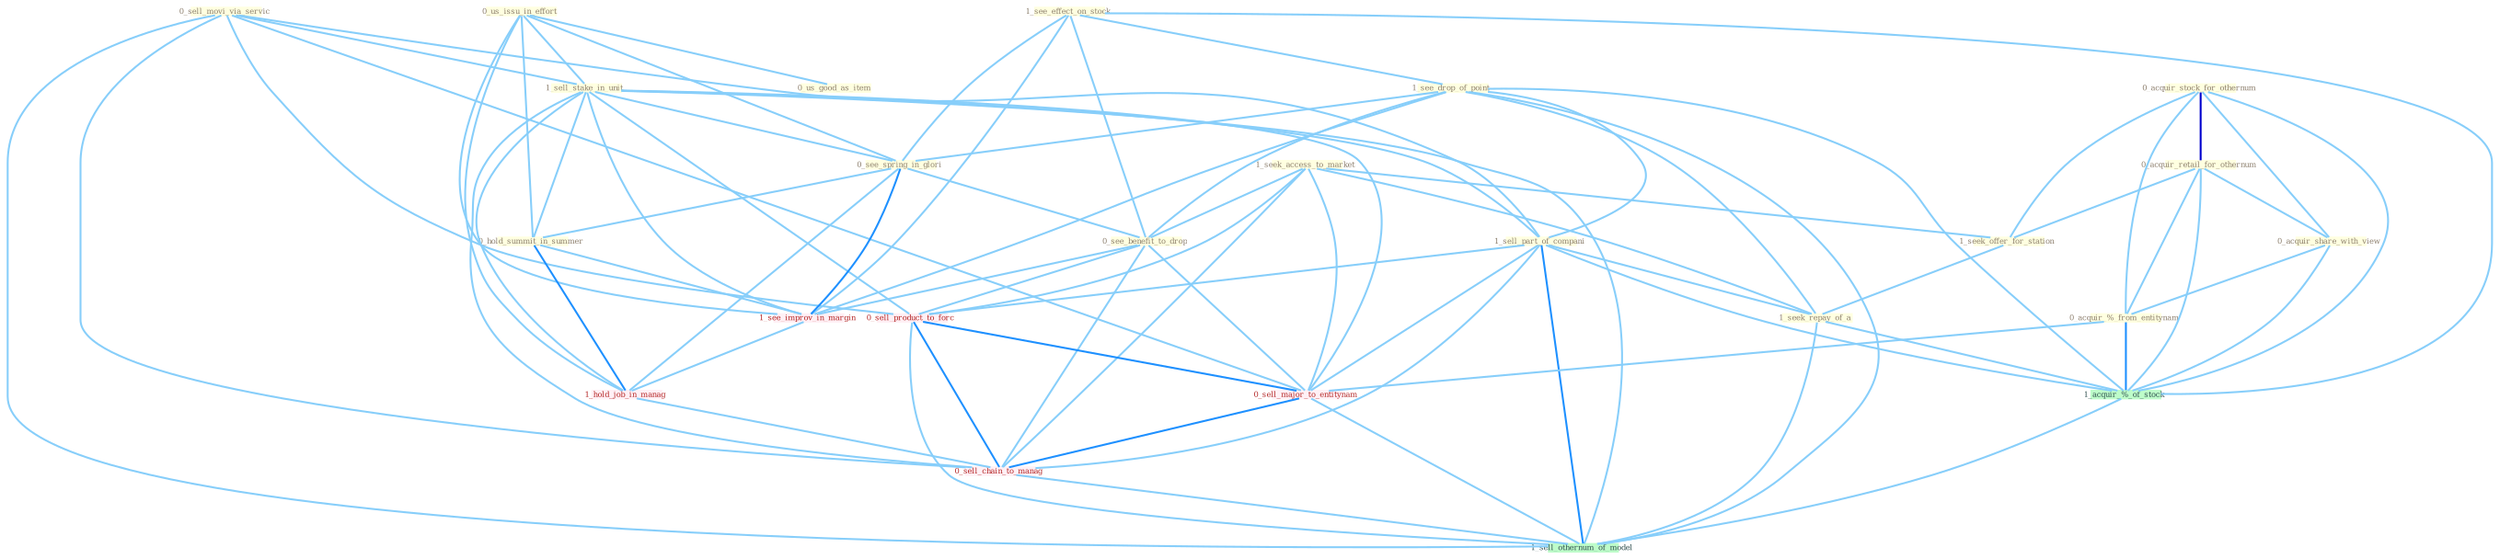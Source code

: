 Graph G{ 
    node
    [shape=polygon,style=filled,width=.5,height=.06,color="#BDFCC9",fixedsize=true,fontsize=4,
    fontcolor="#2f4f4f"];
    {node
    [color="#ffffe0", fontcolor="#8b7d6b"] "0_sell_movi_via_servic " "1_see_effect_on_stock " "0_us_issu_in_effort " "0_acquir_stock_for_othernum " "1_sell_stake_in_unit " "0_acquir_retail_for_othernum " "1_seek_access_to_market " "1_see_drop_of_point " "0_acquir_share_with_view " "1_sell_part_of_compani " "0_see_spring_in_glori " "0_us_good_as_item " "1_seek_offer_for_station " "1_seek_repay_of_a " "0_acquir_%_from_entitynam " "0_see_benefit_to_drop " "0_hold_summit_in_summer "}
{node [color="#fff0f5", fontcolor="#b22222"] "1_see_improv_in_margin " "1_hold_job_in_manag " "0_sell_product_to_forc " "0_sell_major_to_entitynam " "0_sell_chain_to_manag "}
edge [color="#B0E2FF"];

	"0_sell_movi_via_servic " -- "1_sell_stake_in_unit " [w="1", color="#87cefa" ];
	"0_sell_movi_via_servic " -- "1_sell_part_of_compani " [w="1", color="#87cefa" ];
	"0_sell_movi_via_servic " -- "0_sell_product_to_forc " [w="1", color="#87cefa" ];
	"0_sell_movi_via_servic " -- "0_sell_major_to_entitynam " [w="1", color="#87cefa" ];
	"0_sell_movi_via_servic " -- "0_sell_chain_to_manag " [w="1", color="#87cefa" ];
	"0_sell_movi_via_servic " -- "1_sell_othernum_of_model " [w="1", color="#87cefa" ];
	"1_see_effect_on_stock " -- "1_see_drop_of_point " [w="1", color="#87cefa" ];
	"1_see_effect_on_stock " -- "0_see_spring_in_glori " [w="1", color="#87cefa" ];
	"1_see_effect_on_stock " -- "0_see_benefit_to_drop " [w="1", color="#87cefa" ];
	"1_see_effect_on_stock " -- "1_see_improv_in_margin " [w="1", color="#87cefa" ];
	"1_see_effect_on_stock " -- "1_acquir_%_of_stock " [w="1", color="#87cefa" ];
	"0_us_issu_in_effort " -- "1_sell_stake_in_unit " [w="1", color="#87cefa" ];
	"0_us_issu_in_effort " -- "0_see_spring_in_glori " [w="1", color="#87cefa" ];
	"0_us_issu_in_effort " -- "0_us_good_as_item " [w="1", color="#87cefa" ];
	"0_us_issu_in_effort " -- "0_hold_summit_in_summer " [w="1", color="#87cefa" ];
	"0_us_issu_in_effort " -- "1_see_improv_in_margin " [w="1", color="#87cefa" ];
	"0_us_issu_in_effort " -- "1_hold_job_in_manag " [w="1", color="#87cefa" ];
	"0_acquir_stock_for_othernum " -- "0_acquir_retail_for_othernum " [w="3", color="#0000cd" , len=0.6];
	"0_acquir_stock_for_othernum " -- "0_acquir_share_with_view " [w="1", color="#87cefa" ];
	"0_acquir_stock_for_othernum " -- "1_seek_offer_for_station " [w="1", color="#87cefa" ];
	"0_acquir_stock_for_othernum " -- "0_acquir_%_from_entitynam " [w="1", color="#87cefa" ];
	"0_acquir_stock_for_othernum " -- "1_acquir_%_of_stock " [w="1", color="#87cefa" ];
	"1_sell_stake_in_unit " -- "1_sell_part_of_compani " [w="1", color="#87cefa" ];
	"1_sell_stake_in_unit " -- "0_see_spring_in_glori " [w="1", color="#87cefa" ];
	"1_sell_stake_in_unit " -- "0_hold_summit_in_summer " [w="1", color="#87cefa" ];
	"1_sell_stake_in_unit " -- "1_see_improv_in_margin " [w="1", color="#87cefa" ];
	"1_sell_stake_in_unit " -- "1_hold_job_in_manag " [w="1", color="#87cefa" ];
	"1_sell_stake_in_unit " -- "0_sell_product_to_forc " [w="1", color="#87cefa" ];
	"1_sell_stake_in_unit " -- "0_sell_major_to_entitynam " [w="1", color="#87cefa" ];
	"1_sell_stake_in_unit " -- "0_sell_chain_to_manag " [w="1", color="#87cefa" ];
	"1_sell_stake_in_unit " -- "1_sell_othernum_of_model " [w="1", color="#87cefa" ];
	"0_acquir_retail_for_othernum " -- "0_acquir_share_with_view " [w="1", color="#87cefa" ];
	"0_acquir_retail_for_othernum " -- "1_seek_offer_for_station " [w="1", color="#87cefa" ];
	"0_acquir_retail_for_othernum " -- "0_acquir_%_from_entitynam " [w="1", color="#87cefa" ];
	"0_acquir_retail_for_othernum " -- "1_acquir_%_of_stock " [w="1", color="#87cefa" ];
	"1_seek_access_to_market " -- "1_seek_offer_for_station " [w="1", color="#87cefa" ];
	"1_seek_access_to_market " -- "1_seek_repay_of_a " [w="1", color="#87cefa" ];
	"1_seek_access_to_market " -- "0_see_benefit_to_drop " [w="1", color="#87cefa" ];
	"1_seek_access_to_market " -- "0_sell_product_to_forc " [w="1", color="#87cefa" ];
	"1_seek_access_to_market " -- "0_sell_major_to_entitynam " [w="1", color="#87cefa" ];
	"1_seek_access_to_market " -- "0_sell_chain_to_manag " [w="1", color="#87cefa" ];
	"1_see_drop_of_point " -- "1_sell_part_of_compani " [w="1", color="#87cefa" ];
	"1_see_drop_of_point " -- "0_see_spring_in_glori " [w="1", color="#87cefa" ];
	"1_see_drop_of_point " -- "1_seek_repay_of_a " [w="1", color="#87cefa" ];
	"1_see_drop_of_point " -- "0_see_benefit_to_drop " [w="1", color="#87cefa" ];
	"1_see_drop_of_point " -- "1_see_improv_in_margin " [w="1", color="#87cefa" ];
	"1_see_drop_of_point " -- "1_acquir_%_of_stock " [w="1", color="#87cefa" ];
	"1_see_drop_of_point " -- "1_sell_othernum_of_model " [w="1", color="#87cefa" ];
	"0_acquir_share_with_view " -- "0_acquir_%_from_entitynam " [w="1", color="#87cefa" ];
	"0_acquir_share_with_view " -- "1_acquir_%_of_stock " [w="1", color="#87cefa" ];
	"1_sell_part_of_compani " -- "1_seek_repay_of_a " [w="1", color="#87cefa" ];
	"1_sell_part_of_compani " -- "1_acquir_%_of_stock " [w="1", color="#87cefa" ];
	"1_sell_part_of_compani " -- "0_sell_product_to_forc " [w="1", color="#87cefa" ];
	"1_sell_part_of_compani " -- "0_sell_major_to_entitynam " [w="1", color="#87cefa" ];
	"1_sell_part_of_compani " -- "0_sell_chain_to_manag " [w="1", color="#87cefa" ];
	"1_sell_part_of_compani " -- "1_sell_othernum_of_model " [w="2", color="#1e90ff" , len=0.8];
	"0_see_spring_in_glori " -- "0_see_benefit_to_drop " [w="1", color="#87cefa" ];
	"0_see_spring_in_glori " -- "0_hold_summit_in_summer " [w="1", color="#87cefa" ];
	"0_see_spring_in_glori " -- "1_see_improv_in_margin " [w="2", color="#1e90ff" , len=0.8];
	"0_see_spring_in_glori " -- "1_hold_job_in_manag " [w="1", color="#87cefa" ];
	"1_seek_offer_for_station " -- "1_seek_repay_of_a " [w="1", color="#87cefa" ];
	"1_seek_repay_of_a " -- "1_acquir_%_of_stock " [w="1", color="#87cefa" ];
	"1_seek_repay_of_a " -- "1_sell_othernum_of_model " [w="1", color="#87cefa" ];
	"0_acquir_%_from_entitynam " -- "1_acquir_%_of_stock " [w="2", color="#1e90ff" , len=0.8];
	"0_acquir_%_from_entitynam " -- "0_sell_major_to_entitynam " [w="1", color="#87cefa" ];
	"0_see_benefit_to_drop " -- "1_see_improv_in_margin " [w="1", color="#87cefa" ];
	"0_see_benefit_to_drop " -- "0_sell_product_to_forc " [w="1", color="#87cefa" ];
	"0_see_benefit_to_drop " -- "0_sell_major_to_entitynam " [w="1", color="#87cefa" ];
	"0_see_benefit_to_drop " -- "0_sell_chain_to_manag " [w="1", color="#87cefa" ];
	"0_hold_summit_in_summer " -- "1_see_improv_in_margin " [w="1", color="#87cefa" ];
	"0_hold_summit_in_summer " -- "1_hold_job_in_manag " [w="2", color="#1e90ff" , len=0.8];
	"1_see_improv_in_margin " -- "1_hold_job_in_manag " [w="1", color="#87cefa" ];
	"1_acquir_%_of_stock " -- "1_sell_othernum_of_model " [w="1", color="#87cefa" ];
	"1_hold_job_in_manag " -- "0_sell_chain_to_manag " [w="1", color="#87cefa" ];
	"0_sell_product_to_forc " -- "0_sell_major_to_entitynam " [w="2", color="#1e90ff" , len=0.8];
	"0_sell_product_to_forc " -- "0_sell_chain_to_manag " [w="2", color="#1e90ff" , len=0.8];
	"0_sell_product_to_forc " -- "1_sell_othernum_of_model " [w="1", color="#87cefa" ];
	"0_sell_major_to_entitynam " -- "0_sell_chain_to_manag " [w="2", color="#1e90ff" , len=0.8];
	"0_sell_major_to_entitynam " -- "1_sell_othernum_of_model " [w="1", color="#87cefa" ];
	"0_sell_chain_to_manag " -- "1_sell_othernum_of_model " [w="1", color="#87cefa" ];
}
